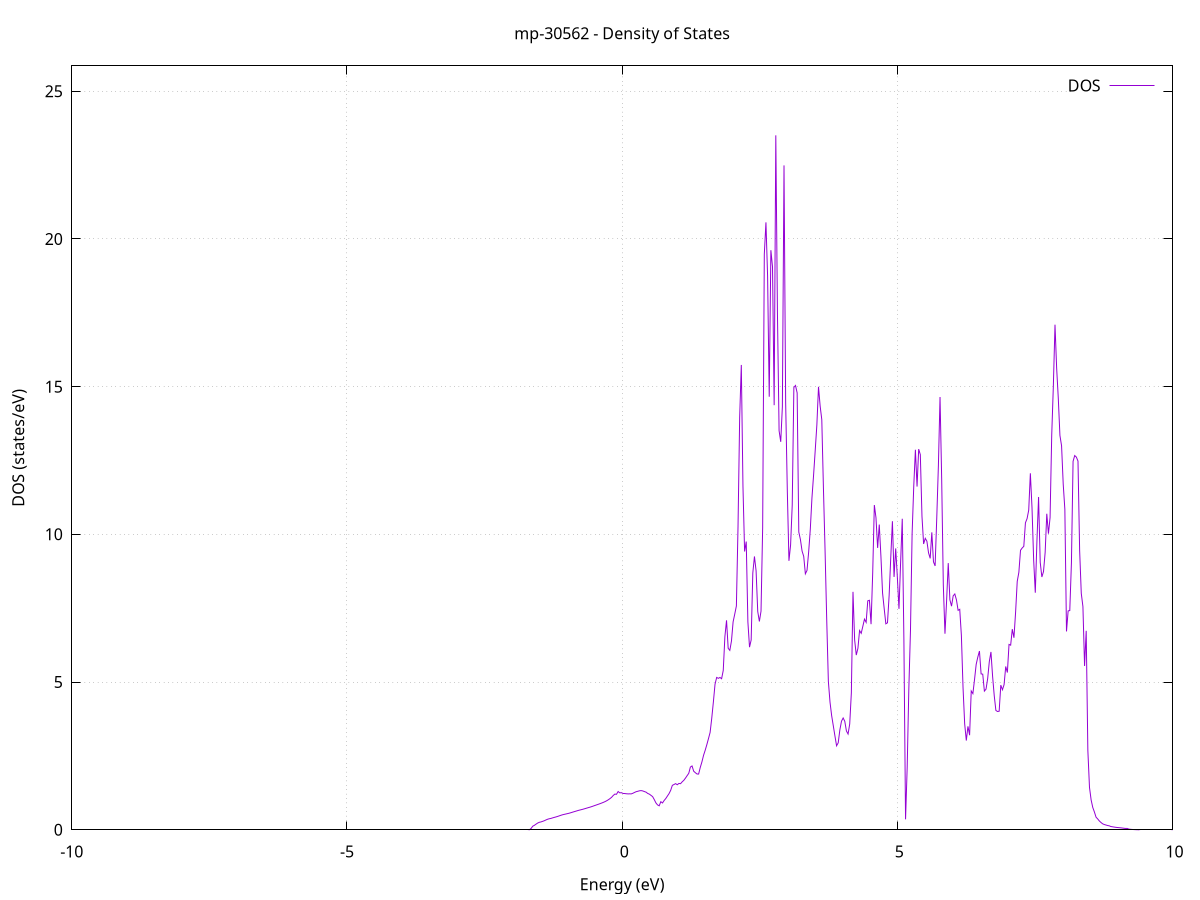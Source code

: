 set title 'mp-30562 - Density of States'
set xlabel 'Energy (eV)'
set ylabel 'DOS (states/eV)'
set grid
set xrange [-10:10]
set yrange [0:25.859]
set xzeroaxis lt -1
set terminal png size 800,600
set output 'mp-30562_dos_gnuplot.png'
plot '-' using 1:2 with lines title 'DOS'
-47.550800 0.000000
-47.520900 0.000000
-47.491100 0.000000
-47.461200 0.000000
-47.431400 0.000000
-47.401500 0.000000
-47.371700 0.000000
-47.341900 0.000000
-47.312000 0.000000
-47.282200 0.000000
-47.252300 0.000000
-47.222500 0.000000
-47.192700 0.000000
-47.162800 0.000000
-47.133000 0.000000
-47.103100 0.000000
-47.073300 0.000000
-47.043500 0.000000
-47.013600 0.000000
-46.983800 0.000000
-46.953900 0.000000
-46.924100 0.000000
-46.894200 0.000000
-46.864400 0.000000
-46.834600 0.000000
-46.804700 0.000000
-46.774900 0.000000
-46.745000 0.000000
-46.715200 0.000000
-46.685400 0.000000
-46.655500 0.000000
-46.625700 0.000000
-46.595800 0.000000
-46.566000 0.000000
-46.536100 0.000000
-46.506300 0.000000
-46.476500 0.000000
-46.446600 0.000000
-46.416800 0.000000
-46.386900 0.000000
-46.357100 0.000000
-46.327300 0.000000
-46.297400 0.000000
-46.267600 0.000000
-46.237700 0.000000
-46.207900 0.000000
-46.178000 0.000000
-46.148200 0.000000
-46.118400 0.000000
-46.088500 0.000000
-46.058700 0.000000
-46.028800 0.000000
-45.999000 0.000000
-45.969200 0.000000
-45.939300 0.000000
-45.909500 0.000000
-45.879600 0.000000
-45.849800 0.000000
-45.819900 0.000000
-45.790100 0.000000
-45.760300 0.000000
-45.730400 0.000000
-45.700600 0.000000
-45.670700 0.000000
-45.640900 0.000000
-45.611100 0.000000
-45.581200 0.000000
-45.551400 0.000000
-45.521500 0.000000
-45.491700 0.000000
-45.461800 0.000000
-45.432000 0.000000
-45.402200 0.000000
-45.372300 0.000000
-45.342500 0.000000
-45.312600 0.000000
-45.282800 0.000000
-45.253000 0.000000
-45.223100 0.000000
-45.193300 0.000000
-45.163400 0.000000
-45.133600 0.000000
-45.103700 0.000000
-45.073900 0.000000
-45.044100 0.000000
-45.014200 0.000000
-44.984400 0.000000
-44.954500 0.000000
-44.924700 0.000000
-44.894900 0.000000
-44.865000 0.000000
-44.835200 10.433400
-44.805300 73.945900
-44.775500 154.154800
-44.745600 0.000000
-44.715800 0.000000
-44.686000 0.000000
-44.656100 0.000000
-44.626300 0.000000
-44.596400 0.000000
-44.566600 0.000000
-44.536800 0.000000
-44.506900 0.000000
-44.477100 0.000000
-44.447200 0.000000
-44.417400 0.000000
-44.387600 0.000000
-44.357700 0.000000
-44.327900 0.000000
-44.298000 0.000000
-44.268200 0.000000
-44.238300 0.000000
-44.208500 0.000000
-44.178700 0.000000
-44.148800 0.000000
-44.119000 0.000000
-44.089100 0.000000
-44.059300 0.000000
-44.029500 0.000000
-43.999600 0.000000
-43.969800 0.000000
-43.939900 0.000000
-43.910100 0.000000
-43.880200 0.000000
-43.850400 0.000000
-43.820600 0.000000
-43.790700 0.000000
-43.760900 0.000000
-43.731000 0.000000
-43.701200 0.000000
-43.671400 0.000000
-43.641500 0.000000
-43.611700 0.000000
-43.581800 0.000000
-43.552000 0.000000
-43.522100 0.000000
-43.492300 0.000000
-43.462500 0.000000
-43.432600 0.000000
-43.402800 0.000000
-43.372900 0.000000
-43.343100 0.000000
-43.313300 0.000000
-43.283400 0.000000
-43.253600 0.000000
-43.223700 0.000000
-43.193900 0.000000
-43.164000 0.000000
-43.134200 0.000000
-43.104400 0.000000
-43.074500 0.000000
-43.044700 0.000000
-43.014800 0.000000
-42.985000 0.000000
-42.955200 0.000000
-42.925300 0.000000
-42.895500 0.000000
-42.865600 0.000000
-42.835800 0.000000
-42.805900 0.000000
-42.776100 0.000000
-42.746300 0.000000
-42.716400 0.000000
-42.686600 0.000000
-42.656700 0.000000
-42.626900 0.000000
-42.597100 0.000000
-42.567200 0.000000
-42.537400 0.000000
-42.507500 0.000000
-42.477700 0.000000
-42.447800 0.000000
-42.418000 0.000000
-42.388200 0.000000
-42.358300 0.000000
-42.328500 0.000000
-42.298600 0.000000
-42.268800 0.000000
-42.239000 0.000000
-42.209100 0.000000
-42.179300 0.000000
-42.149400 0.000000
-42.119600 0.000000
-42.089700 0.000000
-42.059900 0.000000
-42.030100 0.000000
-42.000200 0.000000
-41.970400 0.000000
-41.940500 0.000000
-41.910700 0.000000
-41.880900 0.000000
-41.851000 0.000000
-41.821200 0.000000
-41.791300 0.000000
-41.761500 0.000000
-41.731600 0.000000
-41.701800 0.000000
-41.672000 0.000000
-41.642100 0.000000
-41.612300 0.000000
-41.582400 0.000000
-41.552600 0.000000
-41.522800 0.000000
-41.492900 0.000000
-41.463100 0.000000
-41.433200 0.000000
-41.403400 0.000000
-41.373600 0.000000
-41.343700 0.000000
-41.313900 0.000000
-41.284000 0.000000
-41.254200 0.000000
-41.224300 0.000000
-41.194500 0.000000
-41.164700 0.000000
-41.134800 0.000000
-41.105000 0.000000
-41.075100 0.000000
-41.045300 0.000000
-41.015500 0.000000
-40.985600 0.000000
-40.955800 0.000000
-40.925900 0.000000
-40.896100 0.000000
-40.866200 0.000000
-40.836400 0.000000
-40.806600 0.000000
-40.776700 0.000000
-40.746900 0.000000
-40.717000 0.000000
-40.687200 0.000000
-40.657400 0.000000
-40.627500 0.000000
-40.597700 0.000000
-40.567800 0.000000
-40.538000 0.000000
-40.508100 0.000000
-40.478300 0.000000
-40.448500 0.000000
-40.418600 0.000000
-40.388800 0.000000
-40.358900 0.000000
-40.329100 0.000000
-40.299300 0.000000
-40.269400 0.000000
-40.239600 0.000000
-40.209700 0.000000
-40.179900 0.000000
-40.150000 0.000000
-40.120200 0.000000
-40.090400 0.000000
-40.060500 0.000000
-40.030700 0.000000
-40.000800 0.000000
-39.971000 0.000000
-39.941200 0.000000
-39.911300 0.000000
-39.881500 0.000000
-39.851600 0.000000
-39.821800 0.000000
-39.791900 0.000000
-39.762100 0.000000
-39.732300 0.000000
-39.702400 0.000000
-39.672600 0.000000
-39.642700 0.000000
-39.612900 0.000000
-39.583100 0.000000
-39.553200 0.000000
-39.523400 0.000000
-39.493500 0.000000
-39.463700 0.000000
-39.433800 0.000000
-39.404000 0.000000
-39.374200 0.000000
-39.344300 0.000000
-39.314500 0.000000
-39.284600 0.000000
-39.254800 0.000000
-39.225000 0.000000
-39.195100 0.000000
-39.165300 0.000000
-39.135400 0.000000
-39.105600 0.000000
-39.075700 0.000000
-39.045900 0.000000
-39.016100 0.000000
-38.986200 0.000000
-38.956400 0.000000
-38.926500 0.000000
-38.896700 0.000000
-38.866900 0.000000
-38.837000 0.000000
-38.807200 0.000000
-38.777300 0.000000
-38.747500 0.000000
-38.717700 0.000000
-38.687800 0.000000
-38.658000 0.000000
-38.628100 0.000000
-38.598300 0.000000
-38.568400 0.000000
-38.538600 0.000000
-38.508800 0.000000
-38.478900 0.000000
-38.449100 0.000000
-38.419200 0.000000
-38.389400 0.000000
-38.359600 0.000000
-38.329700 0.000000
-38.299900 0.000000
-38.270000 0.000000
-38.240200 0.000000
-38.210300 0.000000
-38.180500 0.000000
-38.150700 0.000000
-38.120800 0.000000
-38.091000 0.000000
-38.061100 0.000000
-38.031300 0.000000
-38.001500 0.000000
-37.971600 0.000000
-37.941800 0.000000
-37.911900 0.000000
-37.882100 0.000000
-37.852200 0.000000
-37.822400 0.000000
-37.792600 0.000000
-37.762700 0.000000
-37.732900 0.000000
-37.703000 0.000000
-37.673200 0.000000
-37.643400 0.000000
-37.613500 0.000000
-37.583700 0.000000
-37.553800 0.000000
-37.524000 0.000000
-37.494100 0.000000
-37.464300 0.000000
-37.434500 0.000000
-37.404600 0.000000
-37.374800 0.000000
-37.344900 0.000000
-37.315100 0.000000
-37.285300 0.000000
-37.255400 0.000000
-37.225600 0.000000
-37.195700 0.000000
-37.165900 0.000000
-37.136000 0.000000
-37.106200 0.000000
-37.076400 0.000000
-37.046500 0.000000
-37.016700 0.000000
-36.986800 0.000000
-36.957000 0.000000
-36.927200 0.000000
-36.897300 0.000000
-36.867500 0.000000
-36.837600 0.000000
-36.807800 0.000000
-36.777900 0.000000
-36.748100 0.000000
-36.718300 0.000000
-36.688400 0.000000
-36.658600 0.000000
-36.628700 0.000000
-36.598900 0.000000
-36.569100 0.000000
-36.539200 0.000000
-36.509400 0.000000
-36.479500 0.000000
-36.449700 0.000000
-36.419800 0.000000
-36.390000 0.000000
-36.360200 0.000000
-36.330300 0.000000
-36.300500 0.000000
-36.270600 0.000000
-36.240800 0.000000
-36.211000 0.000000
-36.181100 0.000000
-36.151300 0.000000
-36.121400 0.000000
-36.091600 0.000000
-36.061800 0.000000
-36.031900 0.000000
-36.002100 0.000000
-35.972200 0.000000
-35.942400 0.000000
-35.912500 0.000000
-35.882700 0.000000
-35.852900 0.000000
-35.823000 0.000000
-35.793200 0.000000
-35.763300 0.000000
-35.733500 0.000000
-35.703700 0.000000
-35.673800 0.000000
-35.644000 0.000000
-35.614100 0.000000
-35.584300 0.000000
-35.554400 0.000000
-35.524600 0.000000
-35.494800 0.000000
-35.464900 0.000000
-35.435100 0.000000
-35.405200 0.000000
-35.375400 0.000000
-35.345600 0.000000
-35.315700 0.000000
-35.285900 0.000000
-35.256000 0.000000
-35.226200 0.000000
-35.196300 0.000000
-35.166500 0.000000
-35.136700 0.000000
-35.106800 0.000000
-35.077000 0.000000
-35.047100 0.000000
-35.017300 0.000000
-34.987500 0.000000
-34.957600 0.000000
-34.927800 0.000000
-34.897900 0.000000
-34.868100 0.000000
-34.838200 0.000000
-34.808400 0.000000
-34.778600 0.000000
-34.748700 0.000000
-34.718900 0.000000
-34.689000 0.000000
-34.659200 0.000000
-34.629400 0.000000
-34.599500 0.000000
-34.569700 0.000000
-34.539800 0.000000
-34.510000 0.000000
-34.480100 0.000000
-34.450300 0.000000
-34.420500 0.000000
-34.390600 0.000000
-34.360800 0.000000
-34.330900 0.000000
-34.301100 0.000000
-34.271300 0.000000
-34.241400 0.000000
-34.211600 0.000000
-34.181700 0.000000
-34.151900 0.000000
-34.122000 0.000000
-34.092200 0.000000
-34.062400 0.000000
-34.032500 0.000000
-34.002700 0.000000
-33.972800 0.000000
-33.943000 0.000000
-33.913200 0.000000
-33.883300 0.000000
-33.853500 0.000000
-33.823600 0.000000
-33.793800 0.000000
-33.763900 0.000000
-33.734100 0.000000
-33.704300 0.000000
-33.674400 0.000000
-33.644600 0.000000
-33.614700 0.000000
-33.584900 0.000000
-33.555100 0.000000
-33.525200 0.000000
-33.495400 0.000000
-33.465500 0.000000
-33.435700 0.000000
-33.405800 0.000000
-33.376000 0.000000
-33.346200 0.000000
-33.316300 0.000000
-33.286500 0.000000
-33.256600 0.000000
-33.226800 0.000000
-33.197000 0.000000
-33.167100 0.000000
-33.137300 0.000000
-33.107400 0.000000
-33.077600 0.000000
-33.047800 0.000000
-33.017900 0.000000
-32.988100 0.000000
-32.958200 0.000000
-32.928400 0.000000
-32.898500 0.000000
-32.868700 0.000000
-32.838900 0.000000
-32.809000 0.000000
-32.779200 0.000000
-32.749300 0.000000
-32.719500 0.000000
-32.689700 0.000000
-32.659800 0.000000
-32.630000 0.000000
-32.600100 0.000000
-32.570300 0.000000
-32.540400 0.000000
-32.510600 0.000000
-32.480800 0.000000
-32.450900 0.000000
-32.421100 0.000000
-32.391200 0.000000
-32.361400 0.000000
-32.331600 0.000000
-32.301700 0.000000
-32.271900 0.000000
-32.242000 0.000000
-32.212200 0.000000
-32.182300 0.000000
-32.152500 0.000000
-32.122700 0.000000
-32.092800 0.000000
-32.063000 0.000000
-32.033100 0.000000
-32.003300 0.000000
-31.973500 0.000000
-31.943600 0.000000
-31.913800 0.000000
-31.883900 0.000000
-31.854100 0.000000
-31.824200 0.000000
-31.794400 0.000000
-31.764600 0.000000
-31.734700 0.000000
-31.704900 0.000000
-31.675000 0.000000
-31.645200 0.000000
-31.615400 0.000000
-31.585500 0.000000
-31.555700 0.000000
-31.525800 0.000000
-31.496000 0.000000
-31.466100 0.000000
-31.436300 0.000000
-31.406500 0.000000
-31.376600 0.000000
-31.346800 0.000000
-31.316900 0.000000
-31.287100 0.000000
-31.257300 0.000000
-31.227400 0.000000
-31.197600 0.000000
-31.167700 0.000000
-31.137900 0.000000
-31.108000 0.000000
-31.078200 0.000000
-31.048400 0.000000
-31.018500 0.000000
-30.988700 0.000000
-30.958800 0.000000
-30.929000 0.000000
-30.899200 0.000000
-30.869300 0.000000
-30.839500 0.000000
-30.809600 0.000000
-30.779800 0.000000
-30.749900 0.000000
-30.720100 0.000000
-30.690300 0.000000
-30.660400 0.000000
-30.630600 0.000000
-30.600700 0.000000
-30.570900 0.000000
-30.541100 0.000000
-30.511200 0.000000
-30.481400 0.000000
-30.451500 0.000000
-30.421700 0.000000
-30.391900 0.000000
-30.362000 0.000000
-30.332200 0.000000
-30.302300 0.000000
-30.272500 0.000000
-30.242600 0.000000
-30.212800 0.000000
-30.183000 0.000000
-30.153100 0.000000
-30.123300 0.000000
-30.093400 0.000000
-30.063600 0.000000
-30.033800 0.000000
-30.003900 0.000000
-29.974100 0.000000
-29.944200 0.000000
-29.914400 0.000000
-29.884500 0.000000
-29.854700 0.000000
-29.824900 0.000000
-29.795000 0.000000
-29.765200 0.000000
-29.735300 0.000000
-29.705500 0.000000
-29.675700 0.000000
-29.645800 0.000000
-29.616000 0.000000
-29.586100 0.000000
-29.556300 0.000000
-29.526400 0.000000
-29.496600 0.000000
-29.466800 0.000000
-29.436900 0.000000
-29.407100 0.000000
-29.377200 0.000000
-29.347400 0.000000
-29.317600 0.000000
-29.287700 0.000000
-29.257900 0.000000
-29.228000 0.000000
-29.198200 0.000000
-29.168300 0.000000
-29.138500 0.000000
-29.108700 0.000000
-29.078800 0.000000
-29.049000 0.000000
-29.019100 0.000000
-28.989300 0.000000
-28.959500 0.000000
-28.929600 0.000000
-28.899800 0.000000
-28.869900 0.000000
-28.840100 0.000000
-28.810200 0.000000
-28.780400 0.000000
-28.750600 0.000000
-28.720700 0.000000
-28.690900 0.000000
-28.661000 0.000000
-28.631200 0.000000
-28.601400 0.000000
-28.571500 0.000000
-28.541700 0.000000
-28.511800 0.000000
-28.482000 0.000000
-28.452100 0.000000
-28.422300 0.000000
-28.392500 0.000000
-28.362600 0.000000
-28.332800 0.000000
-28.302900 0.000000
-28.273100 0.000000
-28.243300 0.000000
-28.213400 0.000000
-28.183600 0.000000
-28.153700 0.000000
-28.123900 0.000000
-28.094000 0.000000
-28.064200 0.000000
-28.034400 0.000000
-28.004500 0.000000
-27.974700 0.000000
-27.944800 0.000000
-27.915000 0.000000
-27.885200 0.000000
-27.855300 0.000000
-27.825500 0.000000
-27.795600 0.000000
-27.765800 0.000000
-27.736000 0.000000
-27.706100 0.000000
-27.676300 0.000000
-27.646400 0.000000
-27.616600 0.000000
-27.586700 0.000000
-27.556900 0.000000
-27.527100 0.000000
-27.497200 0.000000
-27.467400 0.000000
-27.437500 0.000000
-27.407700 0.000000
-27.377900 0.000000
-27.348000 0.000000
-27.318200 0.000000
-27.288300 0.000000
-27.258500 0.000000
-27.228600 0.000000
-27.198800 0.000000
-27.169000 0.000000
-27.139100 0.000000
-27.109300 0.000000
-27.079400 0.000000
-27.049600 0.000000
-27.019800 0.000000
-26.989900 0.000000
-26.960100 0.000000
-26.930200 0.000000
-26.900400 0.000000
-26.870500 0.000000
-26.840700 0.000000
-26.810900 0.000000
-26.781000 0.000000
-26.751200 0.000000
-26.721300 0.000000
-26.691500 0.000000
-26.661700 0.000000
-26.631800 0.000000
-26.602000 0.000000
-26.572100 0.000000
-26.542300 0.000000
-26.512400 0.000000
-26.482600 0.000000
-26.452800 0.000000
-26.422900 0.000000
-26.393100 0.000000
-26.363200 0.000000
-26.333400 0.000000
-26.303600 0.000000
-26.273700 0.000000
-26.243900 0.000000
-26.214000 0.000000
-26.184200 0.000000
-26.154300 0.000000
-26.124500 0.000000
-26.094700 0.000000
-26.064800 0.000000
-26.035000 0.000000
-26.005100 0.000000
-25.975300 0.000000
-25.945500 0.000000
-25.915600 0.000000
-25.885800 0.000000
-25.855900 0.000000
-25.826100 0.000000
-25.796200 0.000000
-25.766400 0.000000
-25.736600 0.000000
-25.706700 0.000000
-25.676900 0.000000
-25.647000 0.000000
-25.617200 0.000000
-25.587400 0.000000
-25.557500 0.000000
-25.527700 0.000000
-25.497800 0.000000
-25.468000 0.000000
-25.438100 0.000000
-25.408300 0.000000
-25.378500 0.000000
-25.348600 0.000000
-25.318800 0.000000
-25.288900 0.000000
-25.259100 0.000000
-25.229300 0.000000
-25.199400 0.000000
-25.169600 0.000000
-25.139700 0.000000
-25.109900 0.000000
-25.080100 0.000000
-25.050200 0.000000
-25.020400 0.000000
-24.990500 0.000000
-24.960700 0.000000
-24.930800 0.000000
-24.901000 0.000000
-24.871200 0.000000
-24.841300 0.000000
-24.811500 0.000000
-24.781600 0.000000
-24.751800 0.000000
-24.722000 0.000000
-24.692100 0.000000
-24.662300 0.000000
-24.632400 0.000000
-24.602600 0.000000
-24.572700 0.000000
-24.542900 0.000000
-24.513100 0.000000
-24.483200 0.000000
-24.453400 0.000000
-24.423500 0.000000
-24.393700 0.000000
-24.363900 0.000000
-24.334000 0.000000
-24.304200 0.000000
-24.274300 0.000000
-24.244500 0.000000
-24.214600 0.000000
-24.184800 0.000000
-24.155000 0.000000
-24.125100 0.000000
-24.095300 0.000000
-24.065400 0.000000
-24.035600 0.000000
-24.005800 0.000000
-23.975900 0.000000
-23.946100 0.000000
-23.916200 0.000000
-23.886400 0.000000
-23.856500 0.000000
-23.826700 0.000000
-23.796900 0.000000
-23.767000 0.000000
-23.737200 19.003700
-23.707300 36.979000
-23.677500 51.296000
-23.647700 44.035500
-23.617800 41.452600
-23.588000 40.012800
-23.558100 44.628900
-23.528300 35.700700
-23.498400 81.055700
-23.468600 65.418700
-23.438800 52.916600
-23.408900 81.399300
-23.379100 130.861500
-23.349200 37.994600
-23.319400 0.000000
-23.289600 0.000000
-23.259700 0.000000
-23.229900 0.000000
-23.200000 0.000000
-23.170200 0.000000
-23.140300 0.000000
-23.110500 0.000000
-23.080700 0.000000
-23.050800 0.000000
-23.021000 0.000000
-22.991100 0.000000
-22.961300 0.000000
-22.931500 0.000000
-22.901600 0.000000
-22.871800 0.000000
-22.841900 0.000000
-22.812100 0.000000
-22.782200 0.000000
-22.752400 0.000000
-22.722600 0.000000
-22.692700 0.000000
-22.662900 0.000000
-22.633000 0.000000
-22.603200 0.000000
-22.573400 0.000000
-22.543500 0.000000
-22.513700 0.000000
-22.483800 0.000000
-22.454000 0.000000
-22.424100 0.000000
-22.394300 0.000000
-22.364500 0.000000
-22.334600 0.000000
-22.304800 0.000000
-22.274900 0.000000
-22.245100 0.000000
-22.215300 0.000000
-22.185400 0.000000
-22.155600 0.000000
-22.125700 0.000000
-22.095900 0.000000
-22.066100 0.000000
-22.036200 0.000000
-22.006400 0.000000
-21.976500 0.000000
-21.946700 0.000000
-21.916800 0.000000
-21.887000 0.000000
-21.857200 0.000000
-21.827300 0.000000
-21.797500 0.000000
-21.767600 0.000000
-21.737800 0.000000
-21.708000 0.000000
-21.678100 0.000000
-21.648300 0.000000
-21.618400 0.000000
-21.588600 0.000000
-21.558700 0.000000
-21.528900 0.000000
-21.499100 0.000000
-21.469200 0.000000
-21.439400 0.000000
-21.409500 0.000000
-21.379700 0.000000
-21.349900 0.000000
-21.320000 0.000000
-21.290200 0.000000
-21.260300 0.000000
-21.230500 0.000000
-21.200600 0.000000
-21.170800 0.000000
-21.141000 0.000000
-21.111100 0.000000
-21.081300 0.000000
-21.051400 0.000000
-21.021600 0.000000
-20.991800 0.000000
-20.961900 0.000000
-20.932100 0.000000
-20.902200 0.000000
-20.872400 0.000000
-20.842500 0.000000
-20.812700 0.000000
-20.782900 0.000000
-20.753000 0.000000
-20.723200 0.000000
-20.693300 0.000000
-20.663500 0.000000
-20.633700 0.000000
-20.603800 0.000000
-20.574000 0.000000
-20.544100 0.000000
-20.514300 0.000000
-20.484400 0.000000
-20.454600 0.000000
-20.424800 0.000000
-20.394900 0.000000
-20.365100 0.000000
-20.335200 0.000000
-20.305400 0.000000
-20.275600 0.000000
-20.245700 0.000000
-20.215900 0.000000
-20.186000 0.000000
-20.156200 0.000000
-20.126300 0.000000
-20.096500 0.000000
-20.066700 0.000000
-20.036800 0.000000
-20.007000 0.000000
-19.977100 0.000000
-19.947300 0.000000
-19.917500 0.000000
-19.887600 0.000000
-19.857800 0.000000
-19.827900 0.000000
-19.798100 0.000000
-19.768200 0.000000
-19.738400 0.000000
-19.708600 0.000000
-19.678700 0.000000
-19.648900 0.000000
-19.619000 0.000000
-19.589200 0.000000
-19.559400 0.000000
-19.529500 0.000000
-19.499700 0.000000
-19.469800 0.000000
-19.440000 0.000000
-19.410200 0.000000
-19.380300 0.000000
-19.350500 0.000000
-19.320600 0.000000
-19.290800 0.000000
-19.260900 0.000000
-19.231100 0.000000
-19.201300 0.000000
-19.171400 0.000000
-19.141600 0.000000
-19.111700 0.000000
-19.081900 0.000000
-19.052100 0.000000
-19.022200 0.000000
-18.992400 0.000000
-18.962500 0.000000
-18.932700 0.000000
-18.902800 0.000000
-18.873000 0.000000
-18.843200 0.000000
-18.813300 0.000000
-18.783500 0.000000
-18.753600 0.000000
-18.723800 0.000000
-18.694000 0.000000
-18.664100 0.000000
-18.634300 0.000000
-18.604400 0.000000
-18.574600 0.000000
-18.544700 0.000000
-18.514900 0.000000
-18.485100 0.000000
-18.455200 0.000000
-18.425400 0.000000
-18.395500 0.000000
-18.365700 0.000000
-18.335900 0.000000
-18.306000 0.000000
-18.276200 0.000000
-18.246300 0.000000
-18.216500 0.000000
-18.186600 0.000000
-18.156800 0.000000
-18.127000 0.000000
-18.097100 0.000000
-18.067300 0.000000
-18.037400 0.000000
-18.007600 0.000000
-17.977800 0.000000
-17.947900 0.000000
-17.918100 0.000000
-17.888200 0.000000
-17.858400 0.000000
-17.828500 0.000000
-17.798700 0.000000
-17.768900 0.000000
-17.739000 0.000000
-17.709200 0.000000
-17.679300 0.000000
-17.649500 0.000000
-17.619700 0.000000
-17.589800 0.000000
-17.560000 0.000000
-17.530100 0.000000
-17.500300 0.000000
-17.470400 0.000000
-17.440600 0.000000
-17.410800 0.000000
-17.380900 0.000000
-17.351100 0.000000
-17.321200 0.000000
-17.291400 0.000000
-17.261600 0.000000
-17.231700 0.000000
-17.201900 0.000000
-17.172000 0.000000
-17.142200 0.000000
-17.112300 0.000000
-17.082500 0.000000
-17.052700 0.000000
-17.022800 0.000000
-16.993000 0.000000
-16.963100 0.000000
-16.933300 0.000000
-16.903500 0.000000
-16.873600 0.000000
-16.843800 0.000000
-16.813900 0.000000
-16.784100 0.000000
-16.754300 0.000000
-16.724400 0.000000
-16.694600 0.000000
-16.664700 0.000000
-16.634900 0.000000
-16.605000 0.000000
-16.575200 0.000000
-16.545400 0.000000
-16.515500 0.000000
-16.485700 0.000000
-16.455800 0.000000
-16.426000 0.000000
-16.396200 0.000000
-16.366300 0.000000
-16.336500 0.000000
-16.306600 0.000000
-16.276800 0.000000
-16.246900 0.000000
-16.217100 0.000000
-16.187300 0.000000
-16.157400 0.000000
-16.127600 0.000000
-16.097700 0.000000
-16.067900 0.000000
-16.038100 0.000000
-16.008200 0.000000
-15.978400 0.000000
-15.948500 0.000000
-15.918700 0.000000
-15.888800 0.000000
-15.859000 0.000000
-15.829200 0.000000
-15.799300 0.000000
-15.769500 0.000000
-15.739600 0.000000
-15.709800 0.000000
-15.680000 0.000000
-15.650100 0.000000
-15.620300 0.000000
-15.590400 0.000000
-15.560600 0.000000
-15.530700 0.000000
-15.500900 0.000000
-15.471100 0.000000
-15.441200 0.000000
-15.411400 0.000000
-15.381500 0.000000
-15.351700 0.000000
-15.321900 0.000000
-15.292000 0.000000
-15.262200 0.000000
-15.232300 0.000000
-15.202500 0.000000
-15.172600 0.000000
-15.142800 0.000000
-15.113000 0.000000
-15.083100 0.000000
-15.053300 0.000000
-15.023400 0.000000
-14.993600 0.000000
-14.963800 0.000000
-14.933900 0.000000
-14.904100 0.000000
-14.874200 0.000000
-14.844400 0.000000
-14.814500 0.000000
-14.784700 0.000000
-14.754900 0.000000
-14.725000 0.000000
-14.695200 0.000000
-14.665300 0.000000
-14.635500 0.000000
-14.605700 0.000000
-14.575800 0.000000
-14.546000 0.000000
-14.516100 0.000000
-14.486300 0.000000
-14.456400 0.000000
-14.426600 0.000000
-14.396800 0.000000
-14.366900 0.000000
-14.337100 0.000000
-14.307200 0.000000
-14.277400 0.000000
-14.247600 0.000000
-14.217700 0.000000
-14.187900 0.000000
-14.158000 0.000000
-14.128200 0.000000
-14.098300 0.000000
-14.068500 0.000000
-14.038700 0.000000
-14.008800 0.000000
-13.979000 0.000000
-13.949100 0.000000
-13.919300 0.000000
-13.889500 0.000000
-13.859600 0.000000
-13.829800 0.000000
-13.799900 0.000000
-13.770100 0.000000
-13.740300 0.000000
-13.710400 0.000000
-13.680600 0.000000
-13.650700 0.000000
-13.620900 0.000000
-13.591000 0.000000
-13.561200 0.000000
-13.531400 0.000000
-13.501500 0.000000
-13.471700 0.000000
-13.441800 0.000000
-13.412000 0.000000
-13.382200 0.000000
-13.352300 0.000000
-13.322500 0.000000
-13.292600 0.000000
-13.262800 0.000000
-13.232900 0.000000
-13.203100 0.000000
-13.173300 0.000000
-13.143400 0.000000
-13.113600 0.000000
-13.083700 0.000000
-13.053900 0.000000
-13.024100 0.000000
-12.994200 0.000000
-12.964400 0.000000
-12.934500 0.000000
-12.904700 0.000000
-12.874800 0.000000
-12.845000 0.000000
-12.815200 0.000000
-12.785300 0.000000
-12.755500 0.000000
-12.725600 0.000000
-12.695800 0.000000
-12.666000 0.000000
-12.636100 0.000000
-12.606300 0.000000
-12.576400 0.000000
-12.546600 0.000000
-12.516700 0.000000
-12.486900 0.000000
-12.457100 0.000000
-12.427200 0.000000
-12.397400 0.000000
-12.367500 0.000000
-12.337700 0.000000
-12.307900 0.000000
-12.278000 0.000000
-12.248200 0.000000
-12.218300 0.000000
-12.188500 0.000000
-12.158600 0.000000
-12.128800 0.000000
-12.099000 0.000000
-12.069100 0.000000
-12.039300 0.000000
-12.009400 0.000000
-11.979600 0.000000
-11.949800 0.000000
-11.919900 0.000000
-11.890100 0.000000
-11.860200 0.000000
-11.830400 0.000000
-11.800500 0.000000
-11.770700 0.000000
-11.740900 0.000000
-11.711000 0.000000
-11.681200 0.000000
-11.651300 0.000000
-11.621500 0.000000
-11.591700 0.000000
-11.561800 0.000000
-11.532000 0.000000
-11.502100 0.000000
-11.472300 0.000000
-11.442400 0.000000
-11.412600 0.000000
-11.382800 0.000000
-11.352900 0.000000
-11.323100 0.000000
-11.293200 0.000000
-11.263400 0.000000
-11.233600 0.000000
-11.203700 0.000000
-11.173900 0.000000
-11.144000 0.000000
-11.114200 0.000000
-11.084400 0.000000
-11.054500 0.000000
-11.024700 0.000000
-10.994800 0.000000
-10.965000 0.000000
-10.935100 0.000000
-10.905300 0.000000
-10.875500 0.000000
-10.845600 0.000000
-10.815800 0.000000
-10.785900 0.000000
-10.756100 0.000000
-10.726300 0.000000
-10.696400 0.000000
-10.666600 0.000000
-10.636700 0.000000
-10.606900 0.000000
-10.577000 0.000000
-10.547200 0.000000
-10.517400 0.000000
-10.487500 0.000000
-10.457700 0.000000
-10.427800 0.000000
-10.398000 0.000000
-10.368200 0.000000
-10.338300 0.000000
-10.308500 0.000000
-10.278600 0.000000
-10.248800 0.000000
-10.218900 0.000000
-10.189100 0.000000
-10.159300 0.000000
-10.129400 0.000000
-10.099600 0.000000
-10.069700 0.000000
-10.039900 0.000000
-10.010100 0.000000
-9.980200 0.000000
-9.950400 0.000000
-9.920500 0.000000
-9.890700 0.000000
-9.860800 0.000000
-9.831000 0.000000
-9.801200 0.000000
-9.771300 0.000000
-9.741500 0.000000
-9.711600 0.000000
-9.681800 0.000000
-9.652000 0.000000
-9.622100 0.000000
-9.592300 0.000000
-9.562400 0.000000
-9.532600 0.000000
-9.502700 0.000000
-9.472900 0.000000
-9.443100 0.000000
-9.413200 0.000000
-9.383400 0.000000
-9.353500 0.000000
-9.323700 0.000000
-9.293900 0.000000
-9.264000 0.000000
-9.234200 0.000000
-9.204300 0.000000
-9.174500 0.000000
-9.144600 0.000000
-9.114800 0.000000
-9.085000 0.000000
-9.055100 0.000000
-9.025300 0.000000
-8.995400 0.000000
-8.965600 0.000000
-8.935800 0.000000
-8.905900 0.000000
-8.876100 0.000000
-8.846200 0.000000
-8.816400 0.000000
-8.786500 0.000000
-8.756700 0.000000
-8.726900 0.000000
-8.697000 0.000000
-8.667200 0.000000
-8.637300 0.000000
-8.607500 0.000000
-8.577700 0.000000
-8.547800 0.000000
-8.518000 0.000000
-8.488100 0.000000
-8.458300 0.000000
-8.428500 0.000000
-8.398600 0.000000
-8.368800 0.000000
-8.338900 0.000000
-8.309100 0.000000
-8.279200 0.000000
-8.249400 0.000000
-8.219600 0.000000
-8.189700 0.000000
-8.159900 0.000000
-8.130000 0.000000
-8.100200 0.000000
-8.070400 0.000000
-8.040500 0.000000
-8.010700 0.000000
-7.980800 0.000000
-7.951000 0.000000
-7.921100 0.000000
-7.891300 0.000000
-7.861500 0.000000
-7.831600 0.000000
-7.801800 0.000000
-7.771900 0.000000
-7.742100 0.000000
-7.712300 0.000000
-7.682400 0.000000
-7.652600 0.000000
-7.622700 0.000000
-7.592900 0.000000
-7.563000 0.000000
-7.533200 0.000000
-7.503400 0.000000
-7.473500 0.000000
-7.443700 0.000000
-7.413800 0.000000
-7.384000 0.000000
-7.354200 0.000000
-7.324300 0.000000
-7.294500 0.000000
-7.264600 0.000000
-7.234800 0.000000
-7.204900 0.000000
-7.175100 0.000000
-7.145300 0.000000
-7.115400 0.000000
-7.085600 0.000000
-7.055700 0.000000
-7.025900 0.000000
-6.996100 0.000000
-6.966200 0.000000
-6.936400 0.000000
-6.906500 0.000000
-6.876700 0.000000
-6.846800 0.000000
-6.817000 0.000000
-6.787200 0.000000
-6.757300 0.000000
-6.727500 0.000000
-6.697600 0.000000
-6.667800 0.000000
-6.638000 0.000000
-6.608100 0.000000
-6.578300 0.000000
-6.548400 0.000000
-6.518600 0.000000
-6.488700 0.000000
-6.458900 0.000000
-6.429100 0.000000
-6.399200 0.000000
-6.369400 0.000000
-6.339500 0.000000
-6.309700 0.000000
-6.279900 0.000000
-6.250000 0.000000
-6.220200 0.000000
-6.190300 0.000000
-6.160500 0.000000
-6.130600 0.000000
-6.100800 0.000000
-6.071000 0.000000
-6.041100 0.000000
-6.011300 0.000000
-5.981400 0.000000
-5.951600 0.000000
-5.921800 0.000000
-5.891900 0.000000
-5.862100 0.000000
-5.832200 0.000000
-5.802400 0.000000
-5.772500 0.000000
-5.742700 0.000000
-5.712900 0.000000
-5.683000 0.000000
-5.653200 0.000000
-5.623300 0.000000
-5.593500 0.000000
-5.563700 0.000000
-5.533800 0.000000
-5.504000 0.000000
-5.474100 0.000000
-5.444300 0.000000
-5.414500 0.000000
-5.384600 0.000000
-5.354800 0.000000
-5.324900 0.000000
-5.295100 0.000000
-5.265200 0.000000
-5.235400 0.000000
-5.205600 0.000000
-5.175700 0.000000
-5.145900 0.000000
-5.116000 0.000000
-5.086200 0.000000
-5.056400 0.000000
-5.026500 0.000000
-4.996700 0.000000
-4.966800 0.000000
-4.937000 0.000000
-4.907100 0.000000
-4.877300 0.000000
-4.847500 0.000000
-4.817600 0.000000
-4.787800 0.000000
-4.757900 0.000000
-4.728100 0.000000
-4.698300 0.000000
-4.668400 0.000000
-4.638600 0.000000
-4.608700 0.000000
-4.578900 0.000000
-4.549000 0.000000
-4.519200 0.000000
-4.489400 0.000000
-4.459500 0.000000
-4.429700 0.000000
-4.399800 0.000000
-4.370000 0.000000
-4.340200 0.000000
-4.310300 0.000000
-4.280500 0.000000
-4.250600 0.000000
-4.220800 0.000000
-4.190900 0.000000
-4.161100 0.000000
-4.131300 0.000000
-4.101400 0.000000
-4.071600 0.000000
-4.041700 0.000000
-4.011900 0.000000
-3.982100 0.000000
-3.952200 0.000000
-3.922400 0.000000
-3.892500 0.000000
-3.862700 0.000000
-3.832800 0.000000
-3.803000 0.000000
-3.773200 0.000000
-3.743300 0.000000
-3.713500 0.000000
-3.683600 0.000000
-3.653800 0.000000
-3.624000 0.000000
-3.594100 0.000000
-3.564300 0.000000
-3.534400 0.000000
-3.504600 0.000000
-3.474700 0.000000
-3.444900 0.000000
-3.415100 0.000000
-3.385200 0.000000
-3.355400 0.000000
-3.325500 0.000000
-3.295700 0.000000
-3.265900 0.000000
-3.236000 0.000000
-3.206200 0.000000
-3.176300 0.000000
-3.146500 0.000000
-3.116600 0.000000
-3.086800 0.000000
-3.057000 0.000000
-3.027100 0.000000
-2.997300 0.000000
-2.967400 0.000000
-2.937600 0.000000
-2.907800 0.000000
-2.877900 0.000000
-2.848100 0.000000
-2.818200 0.000000
-2.788400 0.000000
-2.758600 0.000000
-2.728700 0.000000
-2.698900 0.000000
-2.669000 0.000000
-2.639200 0.000000
-2.609300 0.000000
-2.579500 0.000000
-2.549700 0.000000
-2.519800 0.000000
-2.490000 0.000000
-2.460100 0.000000
-2.430300 0.000000
-2.400500 0.000000
-2.370600 0.000000
-2.340800 0.000000
-2.310900 0.000000
-2.281100 0.000000
-2.251200 0.000000
-2.221400 0.000000
-2.191600 0.000000
-2.161700 0.000000
-2.131900 0.000000
-2.102000 0.000000
-2.072200 0.000000
-2.042400 0.000000
-2.012500 0.000000
-1.982700 0.000000
-1.952800 0.000000
-1.923000 0.000000
-1.893100 0.000000
-1.863300 0.000000
-1.833500 0.000000
-1.803600 0.000000
-1.773800 0.000000
-1.743900 0.000000
-1.714100 0.000000
-1.684300 0.001000
-1.654400 0.044500
-1.624600 0.120500
-1.594700 0.150600
-1.564900 0.190400
-1.535000 0.227900
-1.505200 0.253000
-1.475400 0.265600
-1.445500 0.284900
-1.415700 0.305100
-1.385800 0.331500
-1.356000 0.355400
-1.326200 0.372600
-1.296300 0.383100
-1.266500 0.401200
-1.236600 0.417600
-1.206800 0.432700
-1.176900 0.449400
-1.147100 0.468100
-1.117300 0.487400
-1.087400 0.505500
-1.057600 0.519200
-1.027700 0.531900
-0.997900 0.545000
-0.968100 0.558000
-0.938200 0.574200
-0.908400 0.591500
-0.878500 0.608900
-0.848700 0.625300
-0.818800 0.642300
-0.789000 0.659300
-0.759200 0.672800
-0.729300 0.686700
-0.699500 0.702300
-0.669600 0.718900
-0.639800 0.735400
-0.610000 0.751800
-0.580100 0.768100
-0.550300 0.785800
-0.520400 0.805900
-0.490600 0.825700
-0.460700 0.845000
-0.430900 0.864500
-0.401100 0.884400
-0.371200 0.905500
-0.341400 0.927800
-0.311500 0.952600
-0.281700 0.981100
-0.251900 1.015200
-0.222000 1.053800
-0.192200 1.098100
-0.162300 1.160600
-0.132500 1.208000
-0.102700 1.201400
-0.072800 1.295300
-0.043000 1.250300
-0.013100 1.256200
0.016700 1.229600
0.046600 1.226600
0.076400 1.219100
0.106200 1.215300
0.136100 1.215800
0.165900 1.215200
0.195800 1.236700
0.225600 1.264600
0.255400 1.289600
0.285300 1.303900
0.315100 1.319600
0.345000 1.325800
0.374800 1.315000
0.404700 1.293200
0.434500 1.273700
0.464300 1.230700
0.494200 1.206500
0.524000 1.165400
0.553900 1.122400
0.583700 1.022200
0.613500 0.910200
0.643400 0.841500
0.673200 0.811200
0.703100 0.950900
0.732900 0.907600
0.762800 0.990900
0.792600 1.057400
0.822400 1.141600
0.852300 1.224900
0.882100 1.336200
0.912000 1.503600
0.941800 1.532100
0.971600 1.561900
1.001500 1.524700
1.031300 1.568800
1.061200 1.560300
1.091000 1.623100
1.120900 1.674900
1.150700 1.749500
1.180500 1.831000
1.210400 1.911200
1.240200 2.123200
1.270100 2.160800
1.299900 1.983200
1.329700 1.932800
1.359600 1.888500
1.389400 1.886000
1.419300 2.108400
1.449100 2.294700
1.479000 2.518700
1.508800 2.690900
1.538600 2.880300
1.568500 3.085100
1.598300 3.295300
1.628200 3.777200
1.658000 4.331300
1.687800 4.929900
1.717700 5.157500
1.747500 5.126100
1.777400 5.155600
1.807200 5.113600
1.837100 5.393900
1.866900 6.537300
1.896700 7.089700
1.926600 6.143500
1.956400 6.073200
1.986300 6.391000
2.016100 7.037700
2.045900 7.300000
2.075800 7.576300
2.105600 10.270600
2.135500 13.967100
2.165300 15.734600
2.195200 11.635000
2.225000 9.420200
2.254800 9.756800
2.284700 7.038800
2.314500 6.181800
2.344400 6.425500
2.374200 8.692000
2.404000 9.252600
2.433900 8.763200
2.463700 7.388500
2.493600 7.052000
2.523400 7.401200
2.553200 10.231200
2.583100 19.482400
2.612900 20.562300
2.642800 18.748500
2.672600 14.659400
2.702500 19.619600
2.732300 19.055600
2.762100 14.373400
2.792000 23.507900
2.821800 17.486000
2.851700 13.510200
2.881500 13.132800
2.911300 14.315000
2.941200 22.490300
2.971000 14.470600
3.000900 11.495400
3.030700 9.103800
3.060600 9.637800
3.090400 10.991500
3.120200 14.975000
3.150100 15.040100
3.179900 14.788200
3.209800 10.078900
3.239600 9.821300
3.269400 9.435000
3.299300 9.253300
3.329100 8.664500
3.359000 8.779300
3.388800 9.400600
3.418700 10.168200
3.448500 11.224700
3.478300 12.000300
3.508200 12.839400
3.538000 13.702300
3.567900 14.993800
3.597700 14.342900
3.627500 13.885400
3.657400 11.562900
3.687200 9.447000
3.717100 7.114800
3.746900 5.024700
3.776800 4.323600
3.806600 3.866100
3.836400 3.522800
3.866300 3.177400
3.896100 2.844000
3.926000 2.943600
3.955800 3.379300
3.985600 3.675100
4.015500 3.784400
4.045300 3.672600
4.075200 3.344900
4.105000 3.241000
4.134900 3.580900
4.164700 4.635400
4.194500 8.054300
4.224400 6.425900
4.254200 5.913800
4.284100 6.144000
4.313900 6.744600
4.343700 6.650500
4.373600 6.888700
4.403400 7.130500
4.433300 7.021900
4.463100 7.750000
4.493000 7.768300
4.522800 6.959300
4.552600 8.693900
4.582500 10.992900
4.612300 10.562600
4.642200 9.540600
4.672000 10.332700
4.701800 9.266400
4.731700 8.016700
4.761500 7.485700
4.791400 6.972200
4.821200 7.006700
4.851100 7.926800
4.880900 9.225300
4.910700 10.444800
4.940600 8.559700
4.970400 9.524100
5.000300 8.555500
5.030100 7.477900
5.059900 9.055200
5.089800 10.528200
5.119600 6.410700
5.149500 0.353200
5.179300 2.106700
5.209200 4.775000
5.239000 6.740300
5.268800 10.022200
5.298700 11.640100
5.328500 12.863200
5.358400 11.618600
5.388200 12.886000
5.418000 12.698700
5.447900 10.612000
5.477700 9.675600
5.507600 9.865900
5.537400 9.767000
5.567200 9.375800
5.597100 9.187100
5.626900 10.068400
5.656800 9.070200
5.686600 8.931800
5.716500 10.549800
5.746300 12.322500
5.776100 14.650700
5.806000 11.875000
5.835800 8.281200
5.865700 6.636100
5.895500 7.754500
5.925300 9.027400
5.955200 7.786100
5.985000 7.569700
6.014900 7.918600
6.044700 7.982300
6.074600 7.781000
6.104400 7.428500
6.134200 7.462200
6.164100 6.575000
6.193900 4.819500
6.223800 3.584900
6.253600 3.020300
6.283400 3.501900
6.313300 3.201400
6.343100 4.698700
6.373000 4.609000
6.402800 5.082900
6.432700 5.597900
6.462500 5.845600
6.492300 6.050000
6.522200 5.276600
6.552000 5.267100
6.581900 4.694600
6.611700 4.760300
6.641500 5.117600
6.671400 5.692500
6.701200 6.019700
6.731100 5.196100
6.760900 4.541400
6.790800 4.039900
6.820600 4.003500
6.850400 4.012700
6.880300 4.897300
6.910100 4.739300
6.940000 4.915000
6.969800 5.528200
6.999600 5.323200
7.029500 6.274300
7.059300 6.249700
7.089200 6.791600
7.119000 6.500200
7.148900 7.357700
7.178700 8.406600
7.208500 8.716400
7.238400 9.460900
7.268200 9.537900
7.298100 9.594600
7.327900 10.391500
7.357700 10.533200
7.387600 10.821600
7.417400 12.067200
7.447300 10.901300
7.477100 9.142000
7.507000 8.023900
7.536800 9.771200
7.566600 11.265300
7.596500 9.053700
7.626300 8.557000
7.656200 8.740900
7.686000 9.385800
7.715800 10.698300
7.745700 10.022000
7.775500 10.568500
7.805400 13.354000
7.835200 15.029900
7.865100 17.098700
7.894900 15.631600
7.924700 14.612100
7.954600 13.348300
7.984400 12.998900
8.014300 11.702900
8.044100 10.847700
8.073900 6.714500
8.103800 7.408800
8.133600 7.420600
8.163500 9.033800
8.193300 12.471200
8.223100 12.668500
8.253000 12.616100
8.282800 12.480200
8.312700 9.452700
8.342500 8.002000
8.372400 7.554700
8.402200 5.544900
8.432000 6.734500
8.461900 2.690900
8.491700 1.436200
8.521600 1.009800
8.551400 0.755600
8.581200 0.601000
8.611100 0.426000
8.640900 0.366700
8.670800 0.298000
8.700600 0.246900
8.730500 0.202200
8.760300 0.177800
8.790100 0.161600
8.820000 0.144200
8.849800 0.134100
8.879700 0.110600
8.909500 0.100800
8.939300 0.091700
8.969200 0.083100
8.999000 0.076100
9.028900 0.071300
9.058700 0.065600
9.088600 0.058900
9.118400 0.051200
9.148200 0.044800
9.178100 0.044600
9.207900 0.022800
9.237800 0.016000
9.267600 0.011200
9.297400 0.007200
9.327300 0.004100
9.357100 0.001900
9.387000 0.000500
9.416800 0.000000
9.446700 0.000000
9.476500 0.000000
9.506300 0.000000
9.536200 0.000000
9.566000 0.000000
9.595900 0.000000
9.625700 0.000000
9.655500 0.000000
9.685400 0.000000
9.715200 0.000000
9.745100 0.000000
9.774900 0.000000
9.804800 0.000000
9.834600 0.000000
9.864400 0.000000
9.894300 0.000000
9.924100 0.000000
9.954000 0.000000
9.983800 0.000000
10.013600 0.000000
10.043500 0.000000
10.073300 0.000000
10.103200 0.000000
10.133000 0.000000
10.162900 0.000000
10.192700 0.000000
10.222500 0.000000
10.252400 0.000000
10.282200 0.000000
10.312100 0.000000
10.341900 0.000000
10.371700 0.000000
10.401600 0.000000
10.431400 0.000000
10.461300 0.000000
10.491100 0.000000
10.521000 0.000000
10.550800 0.000000
10.580600 0.000000
10.610500 0.000000
10.640300 0.000000
10.670200 0.000000
10.700000 0.000000
10.729800 0.000000
10.759700 0.000000
10.789500 0.000000
10.819400 0.000000
10.849200 0.000000
10.879000 0.000000
10.908900 0.000000
10.938700 0.000000
10.968600 0.000000
10.998400 0.000000
11.028300 0.000000
11.058100 0.000000
11.087900 0.000000
11.117800 0.000000
11.147600 0.000000
11.177500 0.000000
11.207300 0.000000
11.237100 0.000000
11.267000 0.000000
11.296800 0.000000
11.326700 0.000000
11.356500 0.000000
11.386400 0.000000
11.416200 0.000000
11.446000 0.000000
11.475900 0.000000
11.505700 0.000000
11.535600 0.000000
11.565400 0.000000
11.595200 0.000000
11.625100 0.000000
11.654900 0.000000
11.684800 0.000000
11.714600 0.000000
11.744500 0.000000
11.774300 0.000000
11.804100 0.000000
11.834000 0.000000
11.863800 0.000000
11.893700 0.000000
11.923500 0.000000
11.953300 0.000000
11.983200 0.000000
12.013000 0.000000
12.042900 0.000000
12.072700 0.000000
12.102600 0.000000
12.132400 0.000000
e
